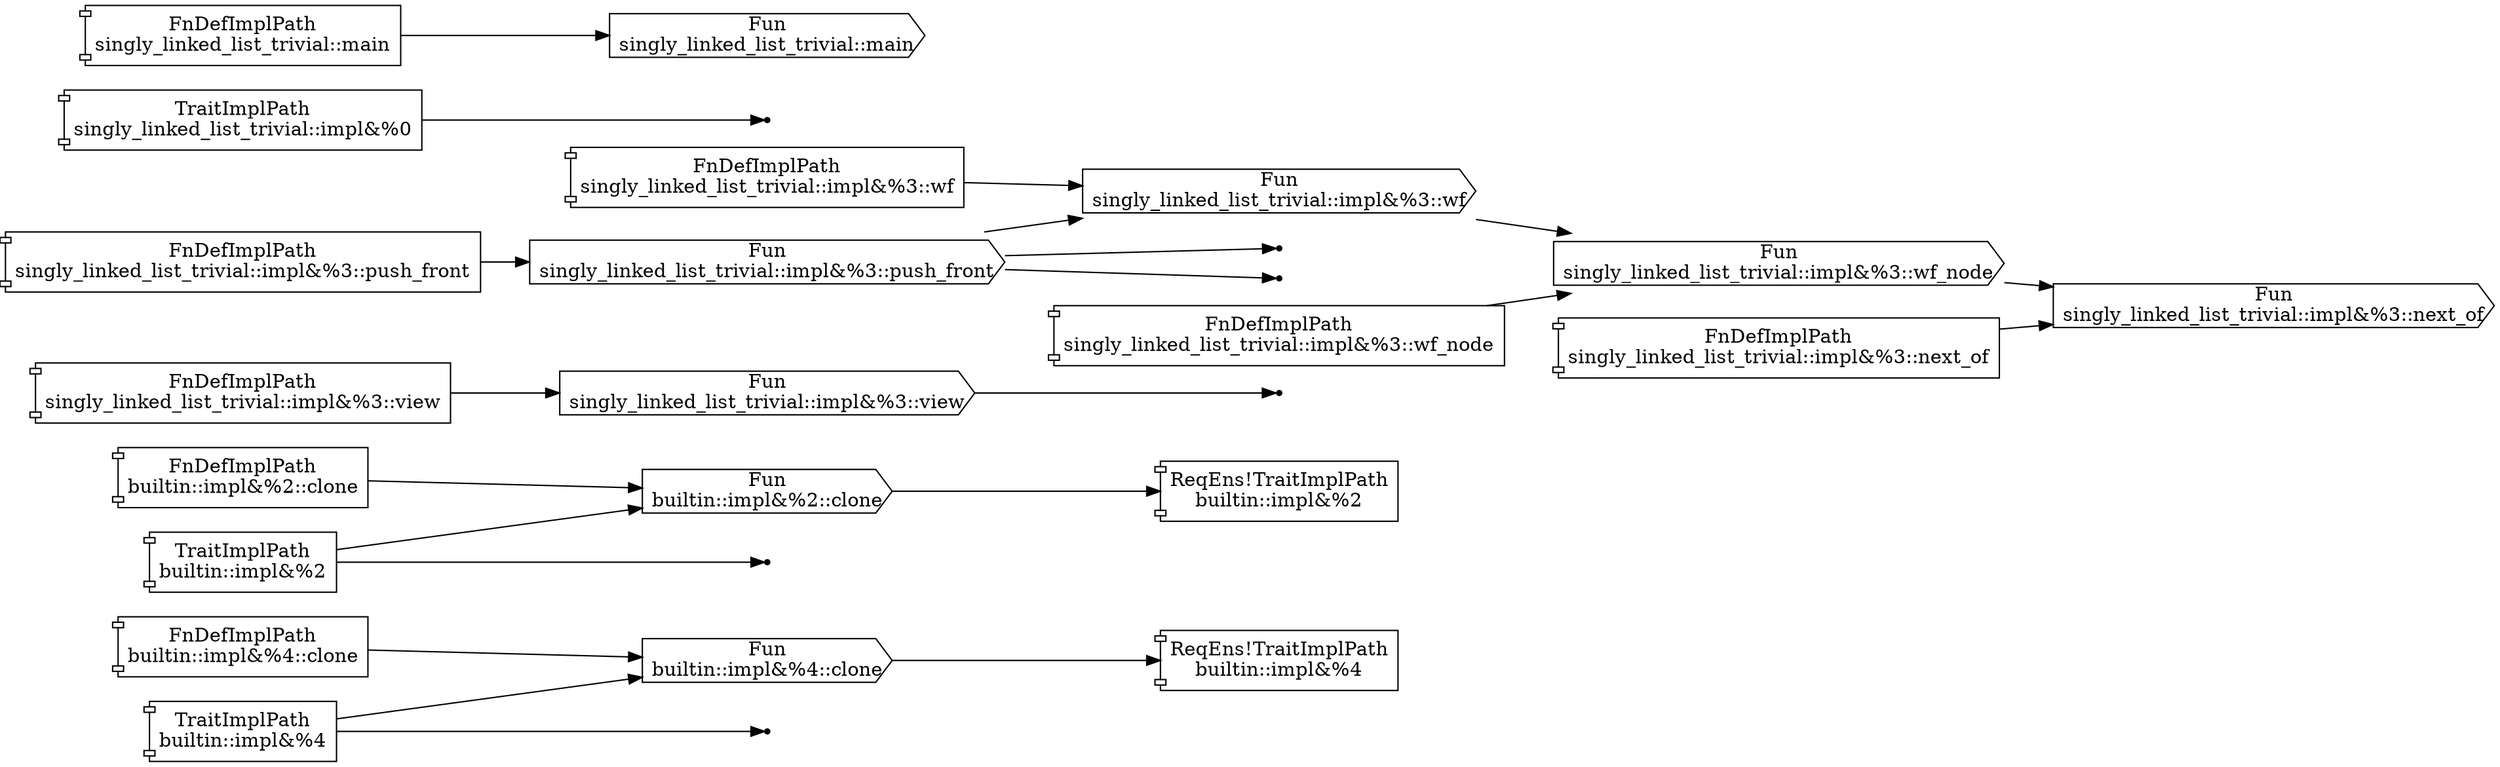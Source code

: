 digraph M {
  rankdir=LR;
  node [shape="box"];
  node_4 [margin=0.1, label="Fun\nbuiltin::impl&%4::clone", shape="cds"]
  node_5 [margin=0.1, label="Fun\nbuiltin::impl&%2::clone", shape="cds"]
  node_40 [margin=0.1, label="Fun\nsingly_linked_list_trivial::impl&%3::view", shape="cds"]
  node_41 [margin=0.1, label="Fun\nsingly_linked_list_trivial::impl&%3::next_of", shape="cds"]
  node_42 [margin=0.1, label="Fun\nsingly_linked_list_trivial::impl&%3::wf_node", shape="cds"]
  node_43 [margin=0.1, label="Fun\nsingly_linked_list_trivial::impl&%3::wf", shape="cds"]
  node_51 [margin=0.1, label="TraitImplPath\nbuiltin::impl&%4", shape="component"]
  node_52 [margin=0.1, label="TraitImplPath\nbuiltin::impl&%2", shape="component"]
  node_53 [margin=0.1, label="TraitImplPath\nsingly_linked_list_trivial::impl&%0", shape="component"]
  node_62 [shape="point"]
  node_63 [shape="point"]
  node_64 [shape="point"]
  node_72 [margin=0.1, label="FnDefImplPath\nbuiltin::impl&%4::clone", shape="component"]
  node_73 [margin=0.1, label="ReqEns!TraitImplPath\nbuiltin::impl&%4", shape="component"]
  node_74 [margin=0.1, label="FnDefImplPath\nbuiltin::impl&%2::clone", shape="component"]
  node_75 [margin=0.1, label="ReqEns!TraitImplPath\nbuiltin::impl&%2", shape="component"]
  node_115 [margin=0.1, label="FnDefImplPath\nsingly_linked_list_trivial::impl&%3::view", shape="component"]
  node_116 [shape="point"]
  node_117 [margin=0.1, label="FnDefImplPath\nsingly_linked_list_trivial::impl&%3::next_of", shape="component"]
  node_118 [margin=0.1, label="FnDefImplPath\nsingly_linked_list_trivial::impl&%3::wf_node", shape="component"]
  node_119 [margin=0.1, label="FnDefImplPath\nsingly_linked_list_trivial::impl&%3::wf", shape="component"]
  node_120 [margin=0.1, label="Fun\nsingly_linked_list_trivial::impl&%3::push_front", shape="cds"]
  node_121 [margin=0.1, label="FnDefImplPath\nsingly_linked_list_trivial::impl&%3::push_front", shape="component"]
  node_122 [shape="point"]
  node_124 [shape="point"]
  node_125 [margin=0.1, label="Fun\nsingly_linked_list_trivial::main", shape="cds"]
  node_126 [margin=0.1, label="FnDefImplPath\nsingly_linked_list_trivial::main", shape="component"]

  node_4 -> node_73
  node_5 -> node_75
  node_40 -> node_116
  node_42 -> node_41
  node_43 -> node_42
  node_51 -> node_62
  node_51 -> node_4
  node_52 -> node_63
  node_52 -> node_5
  node_53 -> node_64
  node_72 -> node_4
  node_74 -> node_5
  node_115 -> node_40
  node_117 -> node_41
  node_118 -> node_42
  node_119 -> node_43
  node_120 -> node_43
  node_120 -> node_124
  node_120 -> node_122
  node_121 -> node_120
  node_126 -> node_125
}
